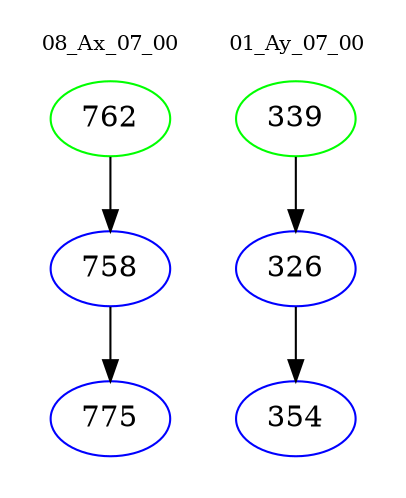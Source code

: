 digraph{
subgraph cluster_0 {
color = white
label = "08_Ax_07_00";
fontsize=10;
T0_762 [label="762", color="green"]
T0_762 -> T0_758 [color="black"]
T0_758 [label="758", color="blue"]
T0_758 -> T0_775 [color="black"]
T0_775 [label="775", color="blue"]
}
subgraph cluster_1 {
color = white
label = "01_Ay_07_00";
fontsize=10;
T1_339 [label="339", color="green"]
T1_339 -> T1_326 [color="black"]
T1_326 [label="326", color="blue"]
T1_326 -> T1_354 [color="black"]
T1_354 [label="354", color="blue"]
}
}
